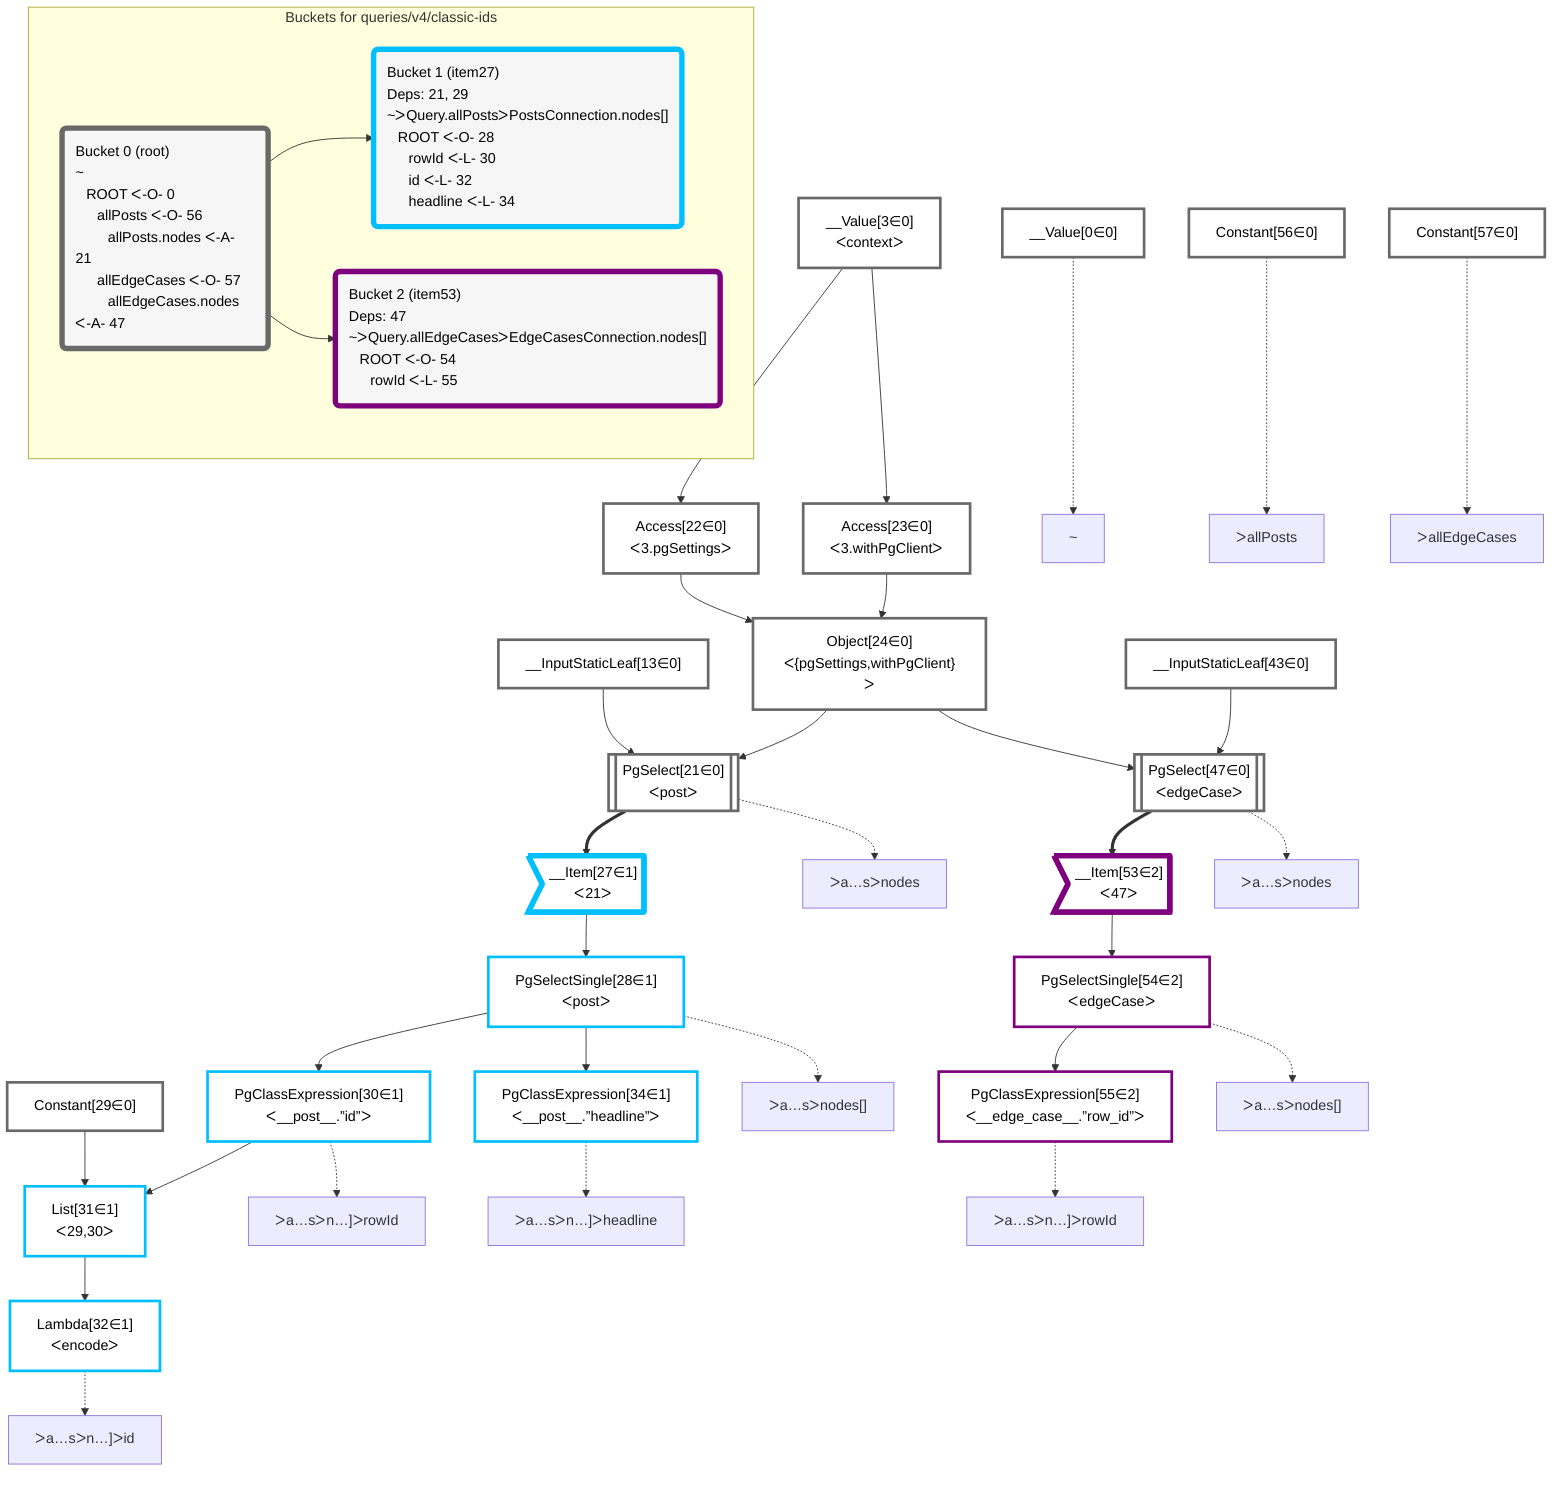 graph TD
    classDef path fill:#eee,stroke:#000,color:#000
    classDef plan fill:#fff,stroke-width:3px,color:#000
    classDef itemplan fill:#fff,stroke-width:6px,color:#000
    classDef sideeffectplan fill:#f00,stroke-width:6px,color:#000
    classDef bucket fill:#f6f6f6,color:#000,stroke-width:6px,text-align:left


    %% define plans
    __Value0["__Value[0∈0]"]:::plan
    __Value3["__Value[3∈0]<br />ᐸcontextᐳ"]:::plan
    __InputStaticLeaf13["__InputStaticLeaf[13∈0]"]:::plan
    Access22["Access[22∈0]<br />ᐸ3.pgSettingsᐳ"]:::plan
    Access23["Access[23∈0]<br />ᐸ3.withPgClientᐳ"]:::plan
    Object24["Object[24∈0]<br />ᐸ{pgSettings,withPgClient}ᐳ"]:::plan
    PgSelect21[["PgSelect[21∈0]<br />ᐸpostᐳ"]]:::plan
    Constant56["Constant[56∈0]"]:::plan
    __Item27>"__Item[27∈1]<br />ᐸ21ᐳ"]:::itemplan
    PgSelectSingle28["PgSelectSingle[28∈1]<br />ᐸpostᐳ"]:::plan
    Constant29["Constant[29∈0]"]:::plan
    PgClassExpression30["PgClassExpression[30∈1]<br />ᐸ__post__.”id”ᐳ"]:::plan
    List31["List[31∈1]<br />ᐸ29,30ᐳ"]:::plan
    Lambda32["Lambda[32∈1]<br />ᐸencodeᐳ"]:::plan
    PgClassExpression34["PgClassExpression[34∈1]<br />ᐸ__post__.”headline”ᐳ"]:::plan
    __InputStaticLeaf43["__InputStaticLeaf[43∈0]"]:::plan
    PgSelect47[["PgSelect[47∈0]<br />ᐸedgeCaseᐳ"]]:::plan
    Constant57["Constant[57∈0]"]:::plan
    __Item53>"__Item[53∈2]<br />ᐸ47ᐳ"]:::itemplan
    PgSelectSingle54["PgSelectSingle[54∈2]<br />ᐸedgeCaseᐳ"]:::plan
    PgClassExpression55["PgClassExpression[55∈2]<br />ᐸ__edge_case__.”row_id”ᐳ"]:::plan

    %% plan dependencies
    __Value3 --> Access22
    __Value3 --> Access23
    Access22 & Access23 --> Object24
    Object24 & __InputStaticLeaf13 --> PgSelect21
    PgSelect21 ==> __Item27
    __Item27 --> PgSelectSingle28
    PgSelectSingle28 --> PgClassExpression30
    Constant29 & PgClassExpression30 --> List31
    List31 --> Lambda32
    PgSelectSingle28 --> PgClassExpression34
    Object24 & __InputStaticLeaf43 --> PgSelect47
    PgSelect47 ==> __Item53
    __Item53 --> PgSelectSingle54
    PgSelectSingle54 --> PgClassExpression55

    %% plan-to-path relationships
    P0["~"]
    __Value0 -.-> P0
    P21["ᐳa…sᐳnodes"]
    PgSelect21 -.-> P21
    P28["ᐳa…sᐳnodes[]"]
    PgSelectSingle28 -.-> P28
    P30["ᐳa…sᐳn…]ᐳrowId"]
    PgClassExpression30 -.-> P30
    P32["ᐳa…sᐳn…]ᐳid"]
    Lambda32 -.-> P32
    P34["ᐳa…sᐳn…]ᐳheadline"]
    PgClassExpression34 -.-> P34
    P47["ᐳa…sᐳnodes"]
    PgSelect47 -.-> P47
    P54["ᐳa…sᐳnodes[]"]
    PgSelectSingle54 -.-> P54
    P55["ᐳa…sᐳn…]ᐳrowId"]
    PgClassExpression55 -.-> P55
    P56["ᐳallPosts"]
    Constant56 -.-> P56
    P57["ᐳallEdgeCases"]
    Constant57 -.-> P57

    subgraph "Buckets for queries/v4/classic-ids"
    Bucket0("Bucket 0 (root)<br />~<br />⠀ROOT ᐸ-O- 0<br />⠀⠀allPosts ᐸ-O- 56<br />⠀⠀⠀allPosts.nodes ᐸ-A- 21<br />⠀⠀allEdgeCases ᐸ-O- 57<br />⠀⠀⠀allEdgeCases.nodes ᐸ-A- 47"):::bucket
    classDef bucket0 stroke:#696969
    class Bucket0,__Value0,__Value3,__InputStaticLeaf13,PgSelect21,Access22,Access23,Object24,Constant29,__InputStaticLeaf43,PgSelect47,Constant56,Constant57 bucket0
    Bucket1("Bucket 1 (item27)<br />Deps: 21, 29<br />~ᐳQuery.allPostsᐳPostsConnection.nodes[]<br />⠀ROOT ᐸ-O- 28<br />⠀⠀rowId ᐸ-L- 30<br />⠀⠀id ᐸ-L- 32<br />⠀⠀headline ᐸ-L- 34"):::bucket
    classDef bucket1 stroke:#00bfff
    class Bucket1,__Item27,PgSelectSingle28,PgClassExpression30,List31,Lambda32,PgClassExpression34 bucket1
    Bucket2("Bucket 2 (item53)<br />Deps: 47<br />~ᐳQuery.allEdgeCasesᐳEdgeCasesConnection.nodes[]<br />⠀ROOT ᐸ-O- 54<br />⠀⠀rowId ᐸ-L- 55"):::bucket
    classDef bucket2 stroke:#7f007f
    class Bucket2,__Item53,PgSelectSingle54,PgClassExpression55 bucket2
    Bucket0 --> Bucket1 & Bucket2
    end